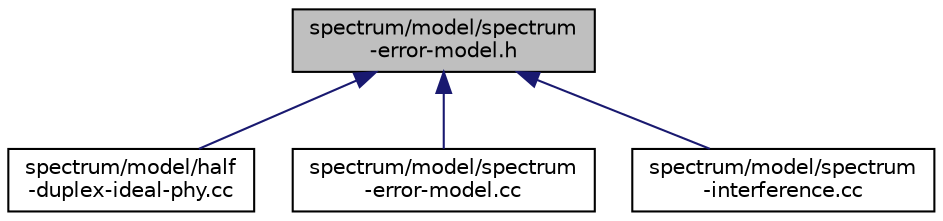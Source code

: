 digraph "spectrum/model/spectrum-error-model.h"
{
  edge [fontname="Helvetica",fontsize="10",labelfontname="Helvetica",labelfontsize="10"];
  node [fontname="Helvetica",fontsize="10",shape=record];
  Node1 [label="spectrum/model/spectrum\l-error-model.h",height=0.2,width=0.4,color="black", fillcolor="grey75", style="filled", fontcolor="black"];
  Node1 -> Node2 [dir="back",color="midnightblue",fontsize="10",style="solid"];
  Node2 [label="spectrum/model/half\l-duplex-ideal-phy.cc",height=0.2,width=0.4,color="black", fillcolor="white", style="filled",URL="$d8/d93/half-duplex-ideal-phy_8cc.html"];
  Node1 -> Node3 [dir="back",color="midnightblue",fontsize="10",style="solid"];
  Node3 [label="spectrum/model/spectrum\l-error-model.cc",height=0.2,width=0.4,color="black", fillcolor="white", style="filled",URL="$dd/d51/spectrum-error-model_8cc.html"];
  Node1 -> Node4 [dir="back",color="midnightblue",fontsize="10",style="solid"];
  Node4 [label="spectrum/model/spectrum\l-interference.cc",height=0.2,width=0.4,color="black", fillcolor="white", style="filled",URL="$dc/d5e/spectrum-interference_8cc.html"];
}
